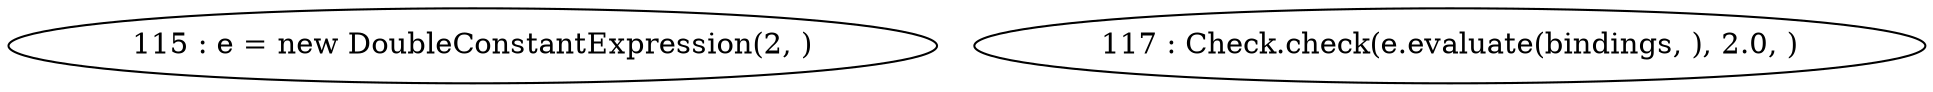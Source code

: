 digraph G {
"115 : e = new DoubleConstantExpression(2, )"
"117 : Check.check(e.evaluate(bindings, ), 2.0, )"
}